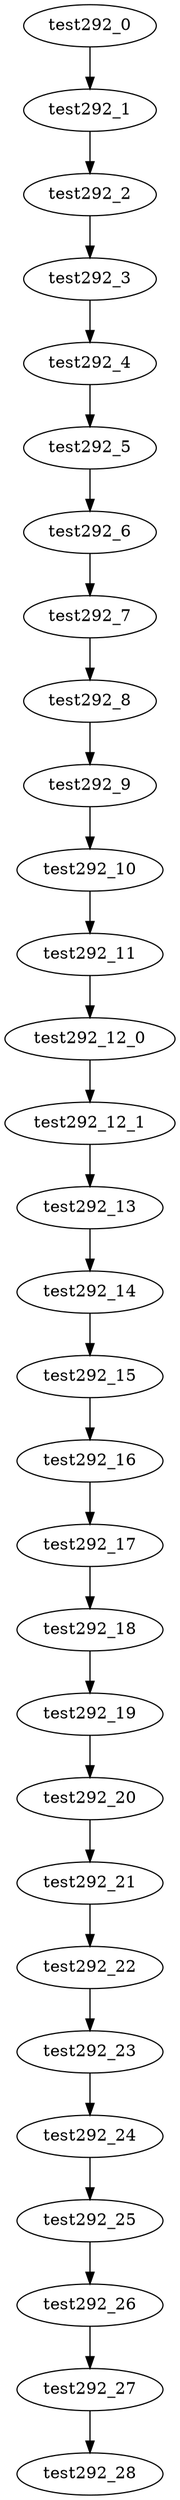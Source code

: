 digraph G {
test292_0->test292_1;
test292_1->test292_2;
test292_2->test292_3;
test292_3->test292_4;
test292_4->test292_5;
test292_5->test292_6;
test292_6->test292_7;
test292_7->test292_8;
test292_8->test292_9;
test292_9->test292_10;
test292_10->test292_11;
test292_11->test292_12_0;
test292_12_0->test292_12_1;
test292_12_1->test292_13;
test292_13->test292_14;
test292_14->test292_15;
test292_15->test292_16;
test292_16->test292_17;
test292_17->test292_18;
test292_18->test292_19;
test292_19->test292_20;
test292_20->test292_21;
test292_21->test292_22;
test292_22->test292_23;
test292_23->test292_24;
test292_24->test292_25;
test292_25->test292_26;
test292_26->test292_27;
test292_27->test292_28;

}
